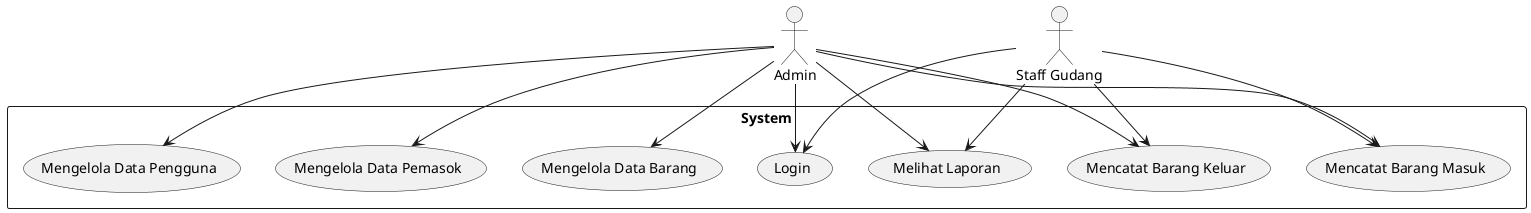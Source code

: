@startuml
actor "Admin" as Admin
actor "Staff Gudang" as Staff

rectangle System {
  Admin --> (Login)
  Admin --> (Mengelola Data Pengguna)
  Admin --> (Mengelola Data Barang)
  Admin --> (Mengelola Data Pemasok)
  Admin --> (Mencatat Barang Masuk)
  Admin --> (Mencatat Barang Keluar)
  Admin --> (Melihat Laporan)

  Staff --> (Login)
  Staff --> (Mencatat Barang Masuk)
  Staff --> (Mencatat Barang Keluar)
  Staff --> (Melihat Laporan)
}
@enduml
